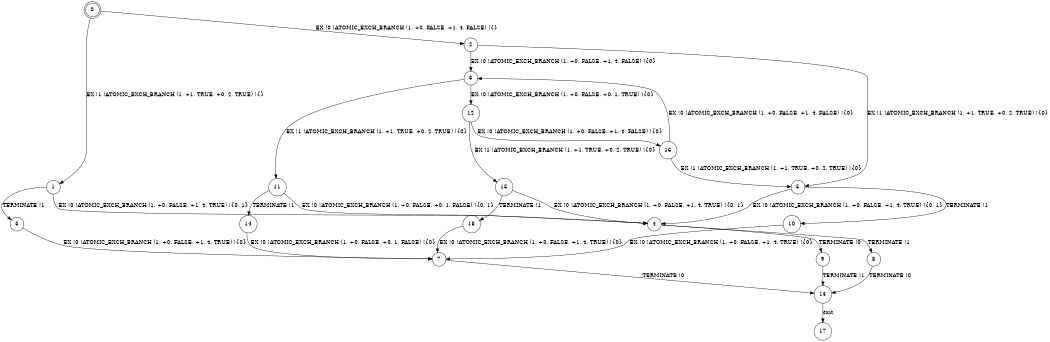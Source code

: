 digraph BCG {
size = "7, 10.5";
center = TRUE;
node [shape = circle];
0 [peripheries = 2];
0 -> 1 [label = "EX !1 !ATOMIC_EXCH_BRANCH (1, +1, TRUE, +0, 2, TRUE) !{}"];
0 -> 2 [label = "EX !0 !ATOMIC_EXCH_BRANCH (1, +0, FALSE, +1, 4, FALSE) !{}"];
1 -> 3 [label = "TERMINATE !1"];
1 -> 4 [label = "EX !0 !ATOMIC_EXCH_BRANCH (1, +0, FALSE, +1, 4, TRUE) !{0, 1}"];
2 -> 5 [label = "EX !1 !ATOMIC_EXCH_BRANCH (1, +1, TRUE, +0, 2, TRUE) !{0}"];
2 -> 6 [label = "EX !0 !ATOMIC_EXCH_BRANCH (1, +0, FALSE, +1, 4, FALSE) !{0}"];
3 -> 7 [label = "EX !0 !ATOMIC_EXCH_BRANCH (1, +0, FALSE, +1, 4, TRUE) !{0}"];
4 -> 8 [label = "TERMINATE !1"];
4 -> 9 [label = "TERMINATE !0"];
5 -> 10 [label = "TERMINATE !1"];
5 -> 4 [label = "EX !0 !ATOMIC_EXCH_BRANCH (1, +0, FALSE, +1, 4, TRUE) !{0, 1}"];
6 -> 11 [label = "EX !1 !ATOMIC_EXCH_BRANCH (1, +1, TRUE, +0, 2, TRUE) !{0}"];
6 -> 12 [label = "EX !0 !ATOMIC_EXCH_BRANCH (1, +0, FALSE, +0, 1, TRUE) !{0}"];
7 -> 13 [label = "TERMINATE !0"];
8 -> 13 [label = "TERMINATE !0"];
9 -> 13 [label = "TERMINATE !1"];
10 -> 7 [label = "EX !0 !ATOMIC_EXCH_BRANCH (1, +0, FALSE, +1, 4, TRUE) !{0}"];
11 -> 14 [label = "TERMINATE !1"];
11 -> 4 [label = "EX !0 !ATOMIC_EXCH_BRANCH (1, +0, FALSE, +0, 1, FALSE) !{0, 1}"];
12 -> 15 [label = "EX !1 !ATOMIC_EXCH_BRANCH (1, +1, TRUE, +0, 2, TRUE) !{0}"];
12 -> 16 [label = "EX !0 !ATOMIC_EXCH_BRANCH (1, +0, FALSE, +1, 4, FALSE) !{0}"];
13 -> 17 [label = "exit"];
14 -> 7 [label = "EX !0 !ATOMIC_EXCH_BRANCH (1, +0, FALSE, +0, 1, FALSE) !{0}"];
15 -> 18 [label = "TERMINATE !1"];
15 -> 4 [label = "EX !0 !ATOMIC_EXCH_BRANCH (1, +0, FALSE, +1, 4, TRUE) !{0, 1}"];
16 -> 5 [label = "EX !1 !ATOMIC_EXCH_BRANCH (1, +1, TRUE, +0, 2, TRUE) !{0}"];
16 -> 6 [label = "EX !0 !ATOMIC_EXCH_BRANCH (1, +0, FALSE, +1, 4, FALSE) !{0}"];
18 -> 7 [label = "EX !0 !ATOMIC_EXCH_BRANCH (1, +0, FALSE, +1, 4, TRUE) !{0}"];
}

